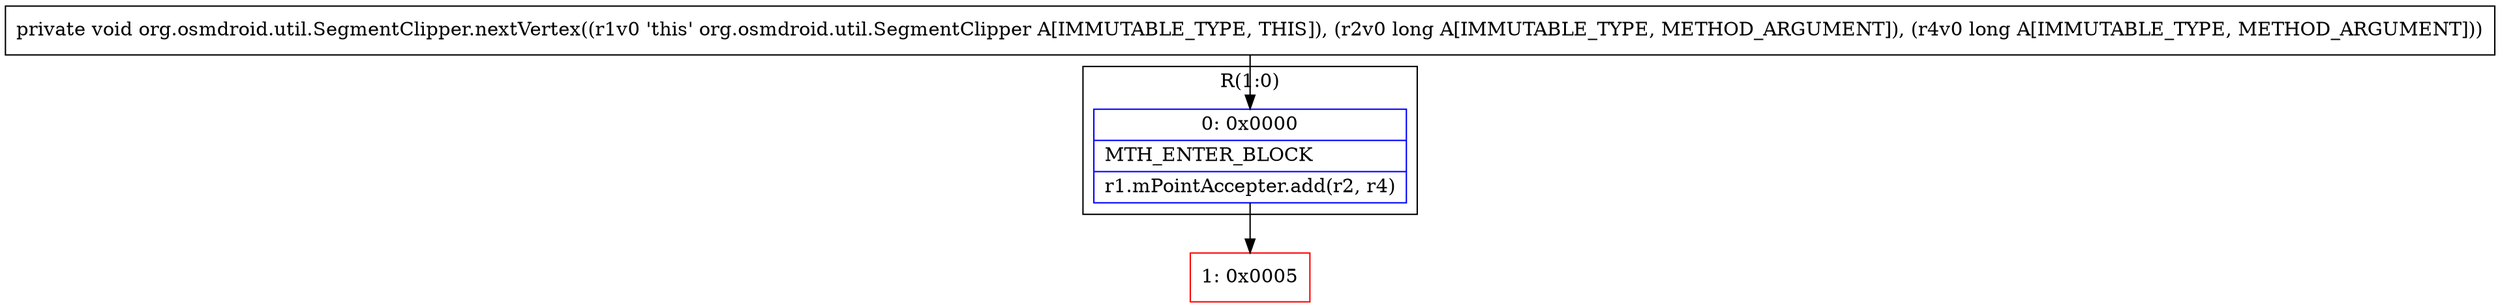 digraph "CFG fororg.osmdroid.util.SegmentClipper.nextVertex(JJ)V" {
subgraph cluster_Region_1286212412 {
label = "R(1:0)";
node [shape=record,color=blue];
Node_0 [shape=record,label="{0\:\ 0x0000|MTH_ENTER_BLOCK\l|r1.mPointAccepter.add(r2, r4)\l}"];
}
Node_1 [shape=record,color=red,label="{1\:\ 0x0005}"];
MethodNode[shape=record,label="{private void org.osmdroid.util.SegmentClipper.nextVertex((r1v0 'this' org.osmdroid.util.SegmentClipper A[IMMUTABLE_TYPE, THIS]), (r2v0 long A[IMMUTABLE_TYPE, METHOD_ARGUMENT]), (r4v0 long A[IMMUTABLE_TYPE, METHOD_ARGUMENT])) }"];
MethodNode -> Node_0;
Node_0 -> Node_1;
}

